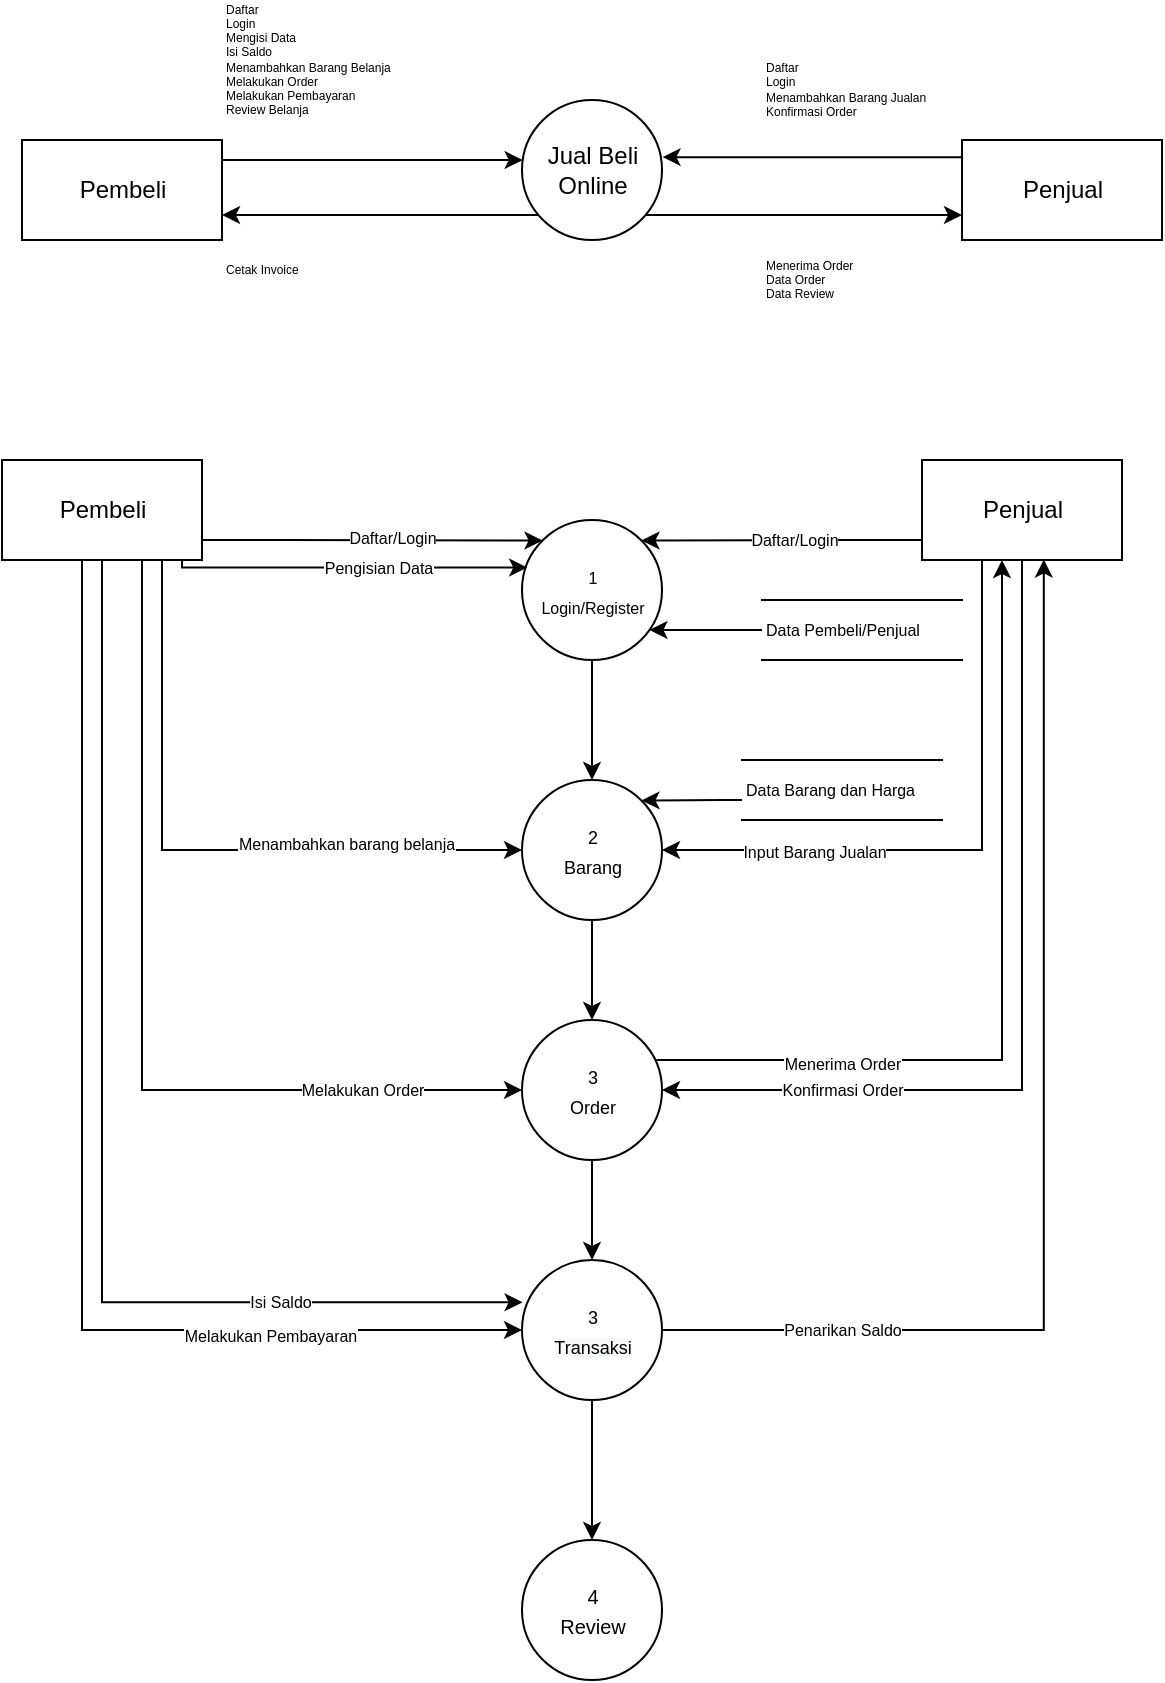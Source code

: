 <mxfile version="15.5.4" type="github">
  <diagram id="INQKOqRht34q2Yc0ttDQ" name="Page-1">
    <mxGraphModel dx="593" dy="331" grid="1" gridSize="10" guides="1" tooltips="1" connect="1" arrows="1" fold="1" page="1" pageScale="1" pageWidth="850" pageHeight="1100" math="0" shadow="0">
      <root>
        <mxCell id="0" />
        <mxCell id="1" parent="0" />
        <mxCell id="-fO61QpQsFOEa48RO7kH-21" style="edgeStyle=orthogonalEdgeStyle;rounded=0;orthogonalLoop=1;jettySize=auto;html=1;entryX=1;entryY=0.75;entryDx=0;entryDy=0;fontSize=6;" edge="1" parent="1" source="-fO61QpQsFOEa48RO7kH-1" target="-fO61QpQsFOEa48RO7kH-2">
          <mxGeometry relative="1" as="geometry">
            <Array as="points">
              <mxPoint x="235" y="218" />
            </Array>
          </mxGeometry>
        </mxCell>
        <mxCell id="-fO61QpQsFOEa48RO7kH-24" style="edgeStyle=orthogonalEdgeStyle;rounded=0;orthogonalLoop=1;jettySize=auto;html=1;entryX=0;entryY=0.75;entryDx=0;entryDy=0;fontSize=6;" edge="1" parent="1" source="-fO61QpQsFOEa48RO7kH-1" target="-fO61QpQsFOEa48RO7kH-3">
          <mxGeometry relative="1" as="geometry">
            <Array as="points">
              <mxPoint x="455" y="218" />
            </Array>
          </mxGeometry>
        </mxCell>
        <mxCell id="-fO61QpQsFOEa48RO7kH-1" value="Jual Beli&lt;br&gt;Online" style="shape=ellipse;html=1;dashed=0;whitespace=wrap;aspect=fixed;perimeter=ellipsePerimeter;" vertex="1" parent="1">
          <mxGeometry x="310" y="160" width="70" height="70" as="geometry" />
        </mxCell>
        <mxCell id="-fO61QpQsFOEa48RO7kH-20" style="edgeStyle=orthogonalEdgeStyle;rounded=0;orthogonalLoop=1;jettySize=auto;html=1;fontSize=6;" edge="1" parent="1" source="-fO61QpQsFOEa48RO7kH-2" target="-fO61QpQsFOEa48RO7kH-1">
          <mxGeometry relative="1" as="geometry">
            <Array as="points">
              <mxPoint x="250" y="190" />
              <mxPoint x="250" y="190" />
            </Array>
          </mxGeometry>
        </mxCell>
        <mxCell id="-fO61QpQsFOEa48RO7kH-2" value="Pembeli" style="html=1;dashed=0;whitespace=wrap;" vertex="1" parent="1">
          <mxGeometry x="60" y="180" width="100" height="50" as="geometry" />
        </mxCell>
        <mxCell id="-fO61QpQsFOEa48RO7kH-25" style="edgeStyle=orthogonalEdgeStyle;rounded=0;orthogonalLoop=1;jettySize=auto;html=1;entryX=1.004;entryY=0.408;entryDx=0;entryDy=0;entryPerimeter=0;fontSize=6;" edge="1" parent="1" source="-fO61QpQsFOEa48RO7kH-3" target="-fO61QpQsFOEa48RO7kH-1">
          <mxGeometry relative="1" as="geometry">
            <Array as="points">
              <mxPoint x="455" y="189" />
            </Array>
          </mxGeometry>
        </mxCell>
        <mxCell id="-fO61QpQsFOEa48RO7kH-3" value="Penjual" style="html=1;dashed=0;whitespace=wrap;" vertex="1" parent="1">
          <mxGeometry x="530" y="180" width="100" height="50" as="geometry" />
        </mxCell>
        <mxCell id="-fO61QpQsFOEa48RO7kH-22" value="Daftar&lt;br&gt;Login&lt;br&gt;Mengisi Data&lt;br&gt;Isi Saldo&lt;br&gt;Menambahkan Barang Belanja&lt;br&gt;Melakukan Order&lt;br&gt;Melakukan Pembayaran&lt;br&gt;Review Belanja" style="text;html=1;align=left;verticalAlign=middle;resizable=0;points=[];autosize=1;strokeColor=none;fillColor=none;fontSize=6;" vertex="1" parent="1">
          <mxGeometry x="160" y="110" width="100" height="60" as="geometry" />
        </mxCell>
        <mxCell id="-fO61QpQsFOEa48RO7kH-23" value="Cetak Invoice&lt;br&gt;" style="text;html=1;align=left;verticalAlign=middle;resizable=0;points=[];autosize=1;strokeColor=none;fillColor=none;fontSize=6;" vertex="1" parent="1">
          <mxGeometry x="160" y="240" width="50" height="10" as="geometry" />
        </mxCell>
        <mxCell id="-fO61QpQsFOEa48RO7kH-26" value="Daftar&lt;br&gt;Login&lt;br&gt;Menambahkan Barang Jualan&lt;br&gt;&lt;div&gt;Konfirmasi Order&lt;/div&gt;" style="text;html=1;align=left;verticalAlign=middle;resizable=0;points=[];autosize=1;strokeColor=none;fillColor=none;fontSize=6;" vertex="1" parent="1">
          <mxGeometry x="430" y="140" width="100" height="30" as="geometry" />
        </mxCell>
        <mxCell id="-fO61QpQsFOEa48RO7kH-27" value="Menerima Order&lt;br&gt;Data Order&lt;br&gt;Data Review" style="text;html=1;align=left;verticalAlign=middle;resizable=0;points=[];autosize=1;strokeColor=none;fillColor=none;fontSize=6;" vertex="1" parent="1">
          <mxGeometry x="430" y="240" width="60" height="20" as="geometry" />
        </mxCell>
        <mxCell id="-fO61QpQsFOEa48RO7kH-43" style="edgeStyle=orthogonalEdgeStyle;rounded=0;orthogonalLoop=1;jettySize=auto;html=1;entryX=0.5;entryY=0;entryDx=0;entryDy=0;fontSize=8;" edge="1" parent="1" source="-fO61QpQsFOEa48RO7kH-29" target="-fO61QpQsFOEa48RO7kH-42">
          <mxGeometry relative="1" as="geometry" />
        </mxCell>
        <mxCell id="-fO61QpQsFOEa48RO7kH-29" value="&lt;font style=&quot;font-size: 8px&quot;&gt;1&lt;br&gt;Login/Register&lt;/font&gt;" style="shape=ellipse;html=1;dashed=0;whitespace=wrap;aspect=fixed;perimeter=ellipsePerimeter;" vertex="1" parent="1">
          <mxGeometry x="310" y="370" width="70" height="70" as="geometry" />
        </mxCell>
        <mxCell id="-fO61QpQsFOEa48RO7kH-32" style="edgeStyle=orthogonalEdgeStyle;rounded=0;orthogonalLoop=1;jettySize=auto;html=1;entryX=0;entryY=0;entryDx=0;entryDy=0;fontSize=8;" edge="1" parent="1" source="-fO61QpQsFOEa48RO7kH-30" target="-fO61QpQsFOEa48RO7kH-29">
          <mxGeometry relative="1" as="geometry">
            <Array as="points">
              <mxPoint x="190" y="380" />
              <mxPoint x="190" y="380" />
            </Array>
          </mxGeometry>
        </mxCell>
        <mxCell id="-fO61QpQsFOEa48RO7kH-34" value="Daftar/Login" style="edgeLabel;html=1;align=center;verticalAlign=middle;resizable=0;points=[];fontSize=8;" vertex="1" connectable="0" parent="-fO61QpQsFOEa48RO7kH-32">
          <mxGeometry x="0.117" y="1" relative="1" as="geometry">
            <mxPoint as="offset" />
          </mxGeometry>
        </mxCell>
        <mxCell id="-fO61QpQsFOEa48RO7kH-36" style="edgeStyle=orthogonalEdgeStyle;rounded=0;orthogonalLoop=1;jettySize=auto;html=1;entryX=0.037;entryY=0.34;entryDx=0;entryDy=0;entryPerimeter=0;fontSize=8;" edge="1" parent="1" source="-fO61QpQsFOEa48RO7kH-30" target="-fO61QpQsFOEa48RO7kH-29">
          <mxGeometry relative="1" as="geometry">
            <Array as="points">
              <mxPoint x="140" y="394" />
            </Array>
          </mxGeometry>
        </mxCell>
        <mxCell id="-fO61QpQsFOEa48RO7kH-37" value="Pengisian Data" style="edgeLabel;html=1;align=center;verticalAlign=middle;resizable=0;points=[];fontSize=8;" vertex="1" connectable="0" parent="-fO61QpQsFOEa48RO7kH-36">
          <mxGeometry x="0.15" relative="1" as="geometry">
            <mxPoint as="offset" />
          </mxGeometry>
        </mxCell>
        <mxCell id="-fO61QpQsFOEa48RO7kH-46" style="edgeStyle=orthogonalEdgeStyle;rounded=0;orthogonalLoop=1;jettySize=auto;html=1;entryX=0;entryY=0.5;entryDx=0;entryDy=0;fontSize=8;" edge="1" parent="1" source="-fO61QpQsFOEa48RO7kH-30" target="-fO61QpQsFOEa48RO7kH-42">
          <mxGeometry relative="1" as="geometry">
            <Array as="points">
              <mxPoint x="130" y="535" />
            </Array>
          </mxGeometry>
        </mxCell>
        <mxCell id="-fO61QpQsFOEa48RO7kH-47" value="Menambahkan barang belanja" style="edgeLabel;html=1;align=center;verticalAlign=middle;resizable=0;points=[];fontSize=8;" vertex="1" connectable="0" parent="-fO61QpQsFOEa48RO7kH-46">
          <mxGeometry x="0.457" y="3" relative="1" as="geometry">
            <mxPoint as="offset" />
          </mxGeometry>
        </mxCell>
        <mxCell id="-fO61QpQsFOEa48RO7kH-52" style="edgeStyle=orthogonalEdgeStyle;rounded=0;orthogonalLoop=1;jettySize=auto;html=1;entryX=0.004;entryY=0.302;entryDx=0;entryDy=0;entryPerimeter=0;fontSize=8;" edge="1" parent="1" source="-fO61QpQsFOEa48RO7kH-30" target="-fO61QpQsFOEa48RO7kH-50">
          <mxGeometry relative="1" as="geometry">
            <Array as="points">
              <mxPoint x="100" y="761" />
            </Array>
          </mxGeometry>
        </mxCell>
        <mxCell id="-fO61QpQsFOEa48RO7kH-56" value="Isi Saldo" style="edgeLabel;html=1;align=center;verticalAlign=middle;resizable=0;points=[];fontSize=8;" vertex="1" connectable="0" parent="-fO61QpQsFOEa48RO7kH-52">
          <mxGeometry x="0.583" relative="1" as="geometry">
            <mxPoint as="offset" />
          </mxGeometry>
        </mxCell>
        <mxCell id="-fO61QpQsFOEa48RO7kH-53" style="edgeStyle=orthogonalEdgeStyle;rounded=0;orthogonalLoop=1;jettySize=auto;html=1;entryX=0;entryY=0.5;entryDx=0;entryDy=0;fontSize=8;" edge="1" parent="1" source="-fO61QpQsFOEa48RO7kH-30" target="-fO61QpQsFOEa48RO7kH-50">
          <mxGeometry relative="1" as="geometry">
            <Array as="points">
              <mxPoint x="90" y="775" />
            </Array>
          </mxGeometry>
        </mxCell>
        <mxCell id="-fO61QpQsFOEa48RO7kH-57" value="Melakukan Pembayaran" style="edgeLabel;html=1;align=center;verticalAlign=middle;resizable=0;points=[];fontSize=8;" vertex="1" connectable="0" parent="-fO61QpQsFOEa48RO7kH-53">
          <mxGeometry x="0.581" y="-3" relative="1" as="geometry">
            <mxPoint as="offset" />
          </mxGeometry>
        </mxCell>
        <mxCell id="-fO61QpQsFOEa48RO7kH-70" style="edgeStyle=orthogonalEdgeStyle;rounded=0;orthogonalLoop=1;jettySize=auto;html=1;entryX=0;entryY=0.5;entryDx=0;entryDy=0;fontSize=8;" edge="1" parent="1" source="-fO61QpQsFOEa48RO7kH-30" target="-fO61QpQsFOEa48RO7kH-62">
          <mxGeometry relative="1" as="geometry">
            <Array as="points">
              <mxPoint x="120" y="655" />
            </Array>
          </mxGeometry>
        </mxCell>
        <mxCell id="-fO61QpQsFOEa48RO7kH-71" value="Melakukan Order" style="edgeLabel;html=1;align=center;verticalAlign=middle;resizable=0;points=[];fontSize=8;" vertex="1" connectable="0" parent="-fO61QpQsFOEa48RO7kH-70">
          <mxGeometry x="0.539" relative="1" as="geometry">
            <mxPoint x="25" as="offset" />
          </mxGeometry>
        </mxCell>
        <mxCell id="-fO61QpQsFOEa48RO7kH-30" value="Pembeli" style="html=1;dashed=0;whitespace=wrap;" vertex="1" parent="1">
          <mxGeometry x="50" y="340" width="100" height="50" as="geometry" />
        </mxCell>
        <mxCell id="-fO61QpQsFOEa48RO7kH-33" style="edgeStyle=orthogonalEdgeStyle;rounded=0;orthogonalLoop=1;jettySize=auto;html=1;entryX=1;entryY=0;entryDx=0;entryDy=0;fontSize=8;" edge="1" parent="1" source="-fO61QpQsFOEa48RO7kH-31" target="-fO61QpQsFOEa48RO7kH-29">
          <mxGeometry relative="1" as="geometry">
            <Array as="points">
              <mxPoint x="470" y="380" />
              <mxPoint x="470" y="380" />
            </Array>
          </mxGeometry>
        </mxCell>
        <mxCell id="-fO61QpQsFOEa48RO7kH-35" value="Daftar/Login" style="edgeLabel;html=1;align=center;verticalAlign=middle;resizable=0;points=[];fontSize=8;" vertex="1" connectable="0" parent="-fO61QpQsFOEa48RO7kH-33">
          <mxGeometry x="-0.082" relative="1" as="geometry">
            <mxPoint as="offset" />
          </mxGeometry>
        </mxCell>
        <mxCell id="-fO61QpQsFOEa48RO7kH-44" style="edgeStyle=orthogonalEdgeStyle;rounded=0;orthogonalLoop=1;jettySize=auto;html=1;entryX=1;entryY=0.5;entryDx=0;entryDy=0;fontSize=9;" edge="1" parent="1" source="-fO61QpQsFOEa48RO7kH-31" target="-fO61QpQsFOEa48RO7kH-42">
          <mxGeometry relative="1" as="geometry">
            <Array as="points">
              <mxPoint x="540" y="535" />
            </Array>
          </mxGeometry>
        </mxCell>
        <mxCell id="-fO61QpQsFOEa48RO7kH-45" value="Input Barang Jualan" style="edgeLabel;html=1;align=center;verticalAlign=middle;resizable=0;points=[];fontSize=8;" vertex="1" connectable="0" parent="-fO61QpQsFOEa48RO7kH-44">
          <mxGeometry x="0.501" y="1" relative="1" as="geometry">
            <mxPoint as="offset" />
          </mxGeometry>
        </mxCell>
        <mxCell id="-fO61QpQsFOEa48RO7kH-64" style="edgeStyle=orthogonalEdgeStyle;rounded=0;orthogonalLoop=1;jettySize=auto;html=1;fontSize=8;entryX=1;entryY=0.5;entryDx=0;entryDy=0;" edge="1" parent="1" source="-fO61QpQsFOEa48RO7kH-31" target="-fO61QpQsFOEa48RO7kH-62">
          <mxGeometry relative="1" as="geometry">
            <mxPoint x="400" y="642" as="targetPoint" />
            <Array as="points">
              <mxPoint x="560" y="655" />
            </Array>
          </mxGeometry>
        </mxCell>
        <mxCell id="-fO61QpQsFOEa48RO7kH-65" value="&#xa;&#xa;&lt;span style=&quot;color: rgb(0, 0, 0); font-family: helvetica; font-size: 8px; font-style: normal; font-weight: 400; letter-spacing: normal; text-align: center; text-indent: 0px; text-transform: none; word-spacing: 0px; background-color: rgb(255, 255, 255); display: inline; float: none;&quot;&gt;Konfirmasi Order&lt;/span&gt;&#xa;&#xa;" style="edgeLabel;html=1;align=center;verticalAlign=middle;resizable=0;points=[];fontSize=8;" vertex="1" connectable="0" parent="-fO61QpQsFOEa48RO7kH-64">
          <mxGeometry x="0.667" relative="1" as="geometry">
            <mxPoint x="16" as="offset" />
          </mxGeometry>
        </mxCell>
        <mxCell id="-fO61QpQsFOEa48RO7kH-31" value="Penjual" style="html=1;dashed=0;whitespace=wrap;" vertex="1" parent="1">
          <mxGeometry x="510" y="340" width="100" height="50" as="geometry" />
        </mxCell>
        <mxCell id="-fO61QpQsFOEa48RO7kH-39" style="edgeStyle=orthogonalEdgeStyle;rounded=0;orthogonalLoop=1;jettySize=auto;html=1;fontSize=8;" edge="1" parent="1" source="-fO61QpQsFOEa48RO7kH-38" target="-fO61QpQsFOEa48RO7kH-29">
          <mxGeometry relative="1" as="geometry">
            <Array as="points">
              <mxPoint x="440" y="420" />
              <mxPoint x="440" y="420" />
            </Array>
          </mxGeometry>
        </mxCell>
        <mxCell id="-fO61QpQsFOEa48RO7kH-38" value="Data Pembeli/Penjual" style="html=1;dashed=0;whitespace=wrap;shape=partialRectangle;right=0;left=0;fontSize=8;align=left;" vertex="1" parent="1">
          <mxGeometry x="430" y="410" width="100" height="30" as="geometry" />
        </mxCell>
        <mxCell id="-fO61QpQsFOEa48RO7kH-63" style="edgeStyle=orthogonalEdgeStyle;rounded=0;orthogonalLoop=1;jettySize=auto;html=1;entryX=0.5;entryY=0;entryDx=0;entryDy=0;fontSize=8;" edge="1" parent="1" source="-fO61QpQsFOEa48RO7kH-42" target="-fO61QpQsFOEa48RO7kH-62">
          <mxGeometry relative="1" as="geometry" />
        </mxCell>
        <mxCell id="-fO61QpQsFOEa48RO7kH-42" value="&lt;font style=&quot;font-size: 9px&quot;&gt;2&lt;br&gt;Barang&lt;/font&gt;" style="shape=ellipse;html=1;dashed=0;whitespace=wrap;aspect=fixed;perimeter=ellipsePerimeter;" vertex="1" parent="1">
          <mxGeometry x="310" y="500" width="70" height="70" as="geometry" />
        </mxCell>
        <mxCell id="-fO61QpQsFOEa48RO7kH-49" style="edgeStyle=orthogonalEdgeStyle;rounded=0;orthogonalLoop=1;jettySize=auto;html=1;entryX=1;entryY=0;entryDx=0;entryDy=0;fontSize=8;" edge="1" parent="1" source="-fO61QpQsFOEa48RO7kH-48" target="-fO61QpQsFOEa48RO7kH-42">
          <mxGeometry relative="1" as="geometry">
            <Array as="points">
              <mxPoint x="410" y="510" />
              <mxPoint x="410" y="510" />
            </Array>
          </mxGeometry>
        </mxCell>
        <mxCell id="-fO61QpQsFOEa48RO7kH-48" value="Data Barang dan Harga" style="html=1;dashed=0;whitespace=wrap;shape=partialRectangle;right=0;left=0;fontSize=8;align=left;" vertex="1" parent="1">
          <mxGeometry x="420" y="490" width="100" height="30" as="geometry" />
        </mxCell>
        <mxCell id="-fO61QpQsFOEa48RO7kH-72" style="edgeStyle=orthogonalEdgeStyle;rounded=0;orthogonalLoop=1;jettySize=auto;html=1;entryX=0.609;entryY=0.994;entryDx=0;entryDy=0;entryPerimeter=0;fontSize=8;" edge="1" parent="1" source="-fO61QpQsFOEa48RO7kH-50" target="-fO61QpQsFOEa48RO7kH-31">
          <mxGeometry relative="1" as="geometry" />
        </mxCell>
        <mxCell id="-fO61QpQsFOEa48RO7kH-73" value="Penarikan Saldo" style="edgeLabel;html=1;align=center;verticalAlign=middle;resizable=0;points=[];fontSize=8;" vertex="1" connectable="0" parent="-fO61QpQsFOEa48RO7kH-72">
          <mxGeometry x="-0.725" y="-2" relative="1" as="geometry">
            <mxPoint x="11" y="-2" as="offset" />
          </mxGeometry>
        </mxCell>
        <mxCell id="-fO61QpQsFOEa48RO7kH-78" style="edgeStyle=orthogonalEdgeStyle;rounded=0;orthogonalLoop=1;jettySize=auto;html=1;entryX=0.5;entryY=0;entryDx=0;entryDy=0;fontSize=8;" edge="1" parent="1" source="-fO61QpQsFOEa48RO7kH-50" target="-fO61QpQsFOEa48RO7kH-77">
          <mxGeometry relative="1" as="geometry" />
        </mxCell>
        <mxCell id="-fO61QpQsFOEa48RO7kH-50" value="&#xa;&#xa;&lt;span style=&quot;color: rgb(0, 0, 0); font-family: helvetica; font-size: 9px; font-style: normal; font-weight: 400; letter-spacing: normal; text-align: center; text-indent: 0px; text-transform: none; word-spacing: 0px; background-color: rgb(248, 249, 250); display: inline; float: none;&quot;&gt;3&lt;/span&gt;&lt;br style=&quot;color: rgb(0, 0, 0); font-family: helvetica; font-size: 9px; font-style: normal; font-weight: 400; letter-spacing: normal; text-align: center; text-indent: 0px; text-transform: none; word-spacing: 0px; background-color: rgb(248, 249, 250);&quot;&gt;&lt;span style=&quot;color: rgb(0, 0, 0); font-family: helvetica; font-size: 9px; font-style: normal; font-weight: 400; letter-spacing: normal; text-align: center; text-indent: 0px; text-transform: none; word-spacing: 0px; background-color: rgb(248, 249, 250); display: inline; float: none;&quot;&gt;Transaksi&lt;/span&gt;&#xa;&#xa;" style="shape=ellipse;html=1;dashed=0;whitespace=wrap;aspect=fixed;perimeter=ellipsePerimeter;" vertex="1" parent="1">
          <mxGeometry x="310" y="740" width="70" height="70" as="geometry" />
        </mxCell>
        <mxCell id="-fO61QpQsFOEa48RO7kH-68" style="edgeStyle=orthogonalEdgeStyle;rounded=0;orthogonalLoop=1;jettySize=auto;html=1;entryX=0.4;entryY=1;entryDx=0;entryDy=0;entryPerimeter=0;fontSize=8;" edge="1" parent="1" source="-fO61QpQsFOEa48RO7kH-62" target="-fO61QpQsFOEa48RO7kH-31">
          <mxGeometry relative="1" as="geometry">
            <Array as="points">
              <mxPoint x="550" y="640" />
            </Array>
          </mxGeometry>
        </mxCell>
        <mxCell id="-fO61QpQsFOEa48RO7kH-69" value="Menerima Order" style="edgeLabel;html=1;align=center;verticalAlign=middle;resizable=0;points=[];fontSize=8;" vertex="1" connectable="0" parent="-fO61QpQsFOEa48RO7kH-68">
          <mxGeometry x="-0.512" y="-2" relative="1" as="geometry">
            <mxPoint x="-10" as="offset" />
          </mxGeometry>
        </mxCell>
        <mxCell id="-fO61QpQsFOEa48RO7kH-74" style="edgeStyle=orthogonalEdgeStyle;rounded=0;orthogonalLoop=1;jettySize=auto;html=1;entryX=0.5;entryY=0;entryDx=0;entryDy=0;fontSize=8;" edge="1" parent="1" source="-fO61QpQsFOEa48RO7kH-62" target="-fO61QpQsFOEa48RO7kH-50">
          <mxGeometry relative="1" as="geometry" />
        </mxCell>
        <mxCell id="-fO61QpQsFOEa48RO7kH-62" value="&lt;font style=&quot;font-size: 9px&quot;&gt;3&lt;br&gt;Order&lt;/font&gt;" style="shape=ellipse;html=1;dashed=0;whitespace=wrap;aspect=fixed;perimeter=ellipsePerimeter;" vertex="1" parent="1">
          <mxGeometry x="310" y="620" width="70" height="70" as="geometry" />
        </mxCell>
        <mxCell id="-fO61QpQsFOEa48RO7kH-77" value="&lt;font face=&quot;helvetica&quot; size=&quot;1&quot;&gt;4&lt;/font&gt;&lt;br style=&quot;color: rgb(0 , 0 , 0) ; font-family: &amp;#34;helvetica&amp;#34; ; font-size: 9px ; font-style: normal ; font-weight: 400 ; letter-spacing: normal ; text-align: center ; text-indent: 0px ; text-transform: none ; word-spacing: 0px ; background-color: rgb(248 , 249 , 250)&quot;&gt;&lt;font face=&quot;helvetica&quot; size=&quot;1&quot;&gt;Review&lt;/font&gt;" style="shape=ellipse;html=1;dashed=0;whitespace=wrap;aspect=fixed;perimeter=ellipsePerimeter;" vertex="1" parent="1">
          <mxGeometry x="310" y="880" width="70" height="70" as="geometry" />
        </mxCell>
      </root>
    </mxGraphModel>
  </diagram>
</mxfile>

